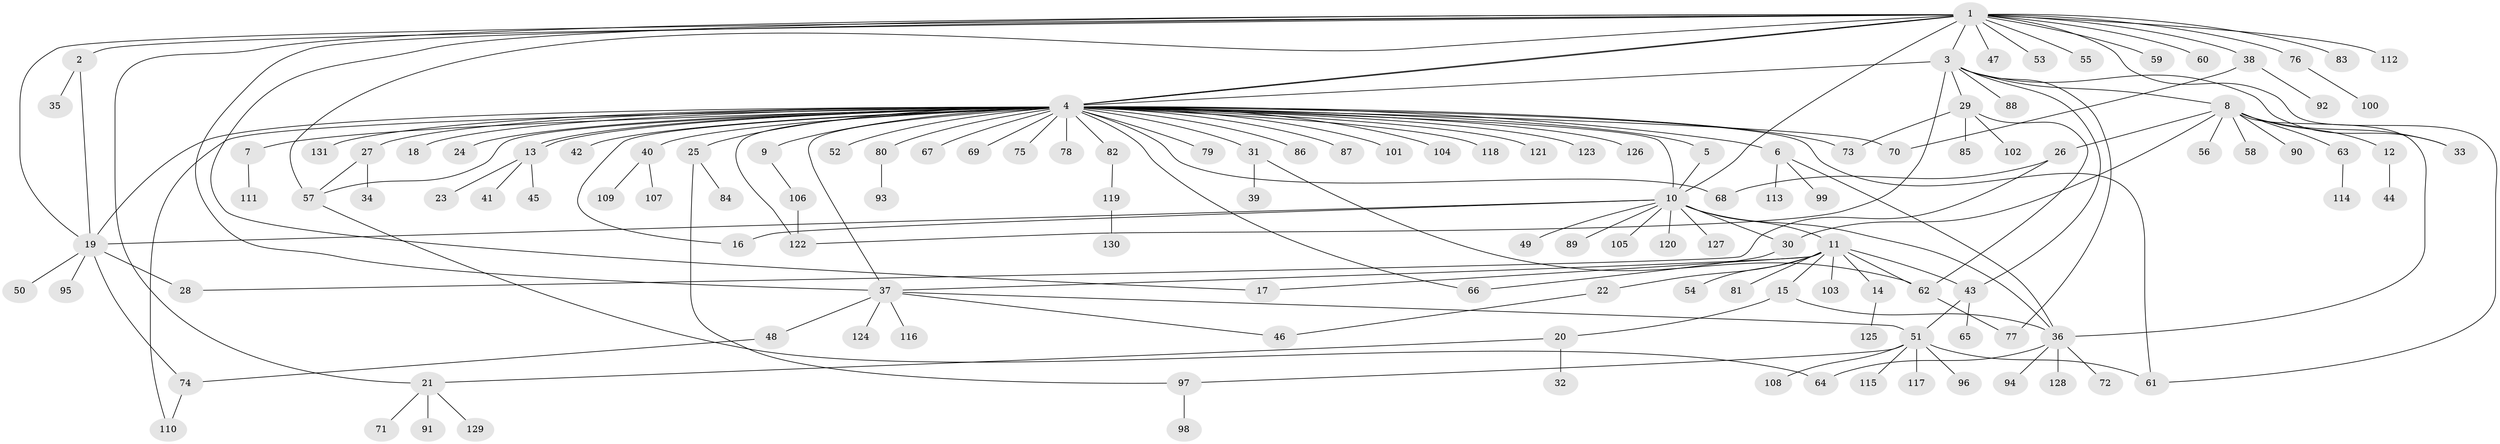 // coarse degree distribution, {19: 0.009433962264150943, 2: 0.1792452830188679, 9: 0.009433962264150943, 42: 0.009433962264150943, 3: 0.05660377358490566, 11: 0.018867924528301886, 12: 0.009433962264150943, 4: 0.0660377358490566, 1: 0.5943396226415094, 7: 0.03773584905660377, 5: 0.009433962264150943}
// Generated by graph-tools (version 1.1) at 2025/41/03/06/25 10:41:51]
// undirected, 131 vertices, 169 edges
graph export_dot {
graph [start="1"]
  node [color=gray90,style=filled];
  1;
  2;
  3;
  4;
  5;
  6;
  7;
  8;
  9;
  10;
  11;
  12;
  13;
  14;
  15;
  16;
  17;
  18;
  19;
  20;
  21;
  22;
  23;
  24;
  25;
  26;
  27;
  28;
  29;
  30;
  31;
  32;
  33;
  34;
  35;
  36;
  37;
  38;
  39;
  40;
  41;
  42;
  43;
  44;
  45;
  46;
  47;
  48;
  49;
  50;
  51;
  52;
  53;
  54;
  55;
  56;
  57;
  58;
  59;
  60;
  61;
  62;
  63;
  64;
  65;
  66;
  67;
  68;
  69;
  70;
  71;
  72;
  73;
  74;
  75;
  76;
  77;
  78;
  79;
  80;
  81;
  82;
  83;
  84;
  85;
  86;
  87;
  88;
  89;
  90;
  91;
  92;
  93;
  94;
  95;
  96;
  97;
  98;
  99;
  100;
  101;
  102;
  103;
  104;
  105;
  106;
  107;
  108;
  109;
  110;
  111;
  112;
  113;
  114;
  115;
  116;
  117;
  118;
  119;
  120;
  121;
  122;
  123;
  124;
  125;
  126;
  127;
  128;
  129;
  130;
  131;
  1 -- 2;
  1 -- 3;
  1 -- 4;
  1 -- 4;
  1 -- 10;
  1 -- 17;
  1 -- 19;
  1 -- 21;
  1 -- 37;
  1 -- 38;
  1 -- 47;
  1 -- 53;
  1 -- 55;
  1 -- 57;
  1 -- 59;
  1 -- 60;
  1 -- 61;
  1 -- 76;
  1 -- 83;
  1 -- 112;
  2 -- 19;
  2 -- 35;
  3 -- 4;
  3 -- 8;
  3 -- 29;
  3 -- 33;
  3 -- 43;
  3 -- 77;
  3 -- 88;
  3 -- 122;
  4 -- 5;
  4 -- 6;
  4 -- 7;
  4 -- 9;
  4 -- 10;
  4 -- 13;
  4 -- 13;
  4 -- 16;
  4 -- 18;
  4 -- 19;
  4 -- 24;
  4 -- 25;
  4 -- 27;
  4 -- 31;
  4 -- 37;
  4 -- 40;
  4 -- 42;
  4 -- 52;
  4 -- 57;
  4 -- 61;
  4 -- 66;
  4 -- 67;
  4 -- 68;
  4 -- 69;
  4 -- 70;
  4 -- 73;
  4 -- 75;
  4 -- 78;
  4 -- 79;
  4 -- 80;
  4 -- 82;
  4 -- 86;
  4 -- 87;
  4 -- 101;
  4 -- 104;
  4 -- 110;
  4 -- 118;
  4 -- 121;
  4 -- 122;
  4 -- 123;
  4 -- 126;
  4 -- 131;
  5 -- 10;
  6 -- 36;
  6 -- 99;
  6 -- 113;
  7 -- 111;
  8 -- 12;
  8 -- 26;
  8 -- 30;
  8 -- 33;
  8 -- 36;
  8 -- 56;
  8 -- 58;
  8 -- 63;
  8 -- 90;
  9 -- 106;
  10 -- 11;
  10 -- 16;
  10 -- 19;
  10 -- 30;
  10 -- 36;
  10 -- 49;
  10 -- 89;
  10 -- 105;
  10 -- 120;
  10 -- 127;
  11 -- 14;
  11 -- 15;
  11 -- 17;
  11 -- 22;
  11 -- 37;
  11 -- 43;
  11 -- 54;
  11 -- 62;
  11 -- 81;
  11 -- 103;
  12 -- 44;
  13 -- 23;
  13 -- 41;
  13 -- 45;
  14 -- 125;
  15 -- 20;
  15 -- 36;
  19 -- 28;
  19 -- 50;
  19 -- 74;
  19 -- 95;
  20 -- 21;
  20 -- 32;
  21 -- 71;
  21 -- 91;
  21 -- 129;
  22 -- 46;
  25 -- 84;
  25 -- 97;
  26 -- 28;
  26 -- 68;
  27 -- 34;
  27 -- 57;
  29 -- 62;
  29 -- 73;
  29 -- 85;
  29 -- 102;
  30 -- 66;
  31 -- 39;
  31 -- 62;
  36 -- 64;
  36 -- 72;
  36 -- 94;
  36 -- 128;
  37 -- 46;
  37 -- 48;
  37 -- 51;
  37 -- 116;
  37 -- 124;
  38 -- 70;
  38 -- 92;
  40 -- 107;
  40 -- 109;
  43 -- 51;
  43 -- 65;
  48 -- 74;
  51 -- 61;
  51 -- 96;
  51 -- 97;
  51 -- 108;
  51 -- 115;
  51 -- 117;
  57 -- 64;
  62 -- 77;
  63 -- 114;
  74 -- 110;
  76 -- 100;
  80 -- 93;
  82 -- 119;
  97 -- 98;
  106 -- 122;
  119 -- 130;
}
